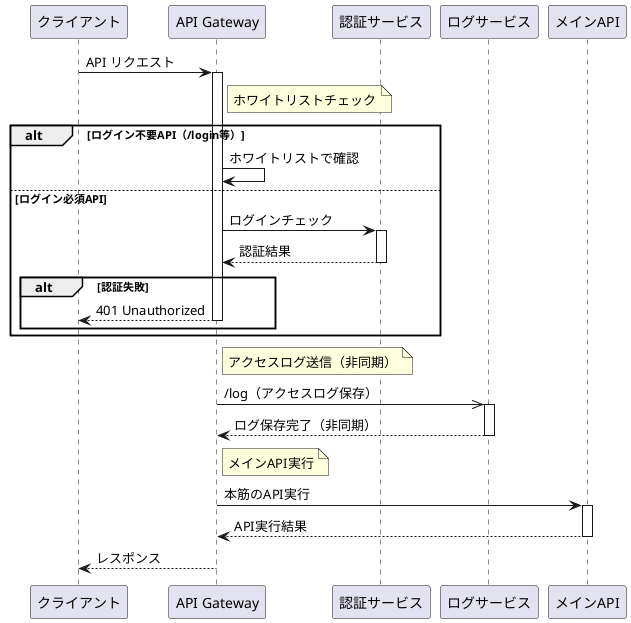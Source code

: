 @startuml API共通処理シーケンス図

participant "クライアント" as Client
participant "API Gateway" as Gateway
participant "認証サービス" as Auth
participant "ログサービス" as Log
participant "メインAPI" as MainAPI

Client -> Gateway: API リクエスト
activate Gateway

note right of Gateway: ホワイトリストチェック
alt ログイン不要API（/login等）
    Gateway -> Gateway: ホワイトリストで確認
else ログイン必須API
    Gateway -> Auth: ログインチェック
    activate Auth
    Auth --> Gateway: 認証結果
    deactivate Auth

    alt 認証失敗
        Gateway --> Client: 401 Unauthorized
        deactivate Gateway
    end
end

note right of Gateway: アクセスログ送信（非同期）
Gateway ->> Log: /log（アクセスログ保存）
activate Log
Log --> Gateway: ログ保存完了（非同期）
deactivate Log

note right of Gateway: メインAPI実行
Gateway -> MainAPI: 本筋のAPI実行
activate MainAPI
MainAPI --> Gateway: API実行結果
deactivate MainAPI

Gateway --> Client: レスポンス
deactivate Gateway

@enduml